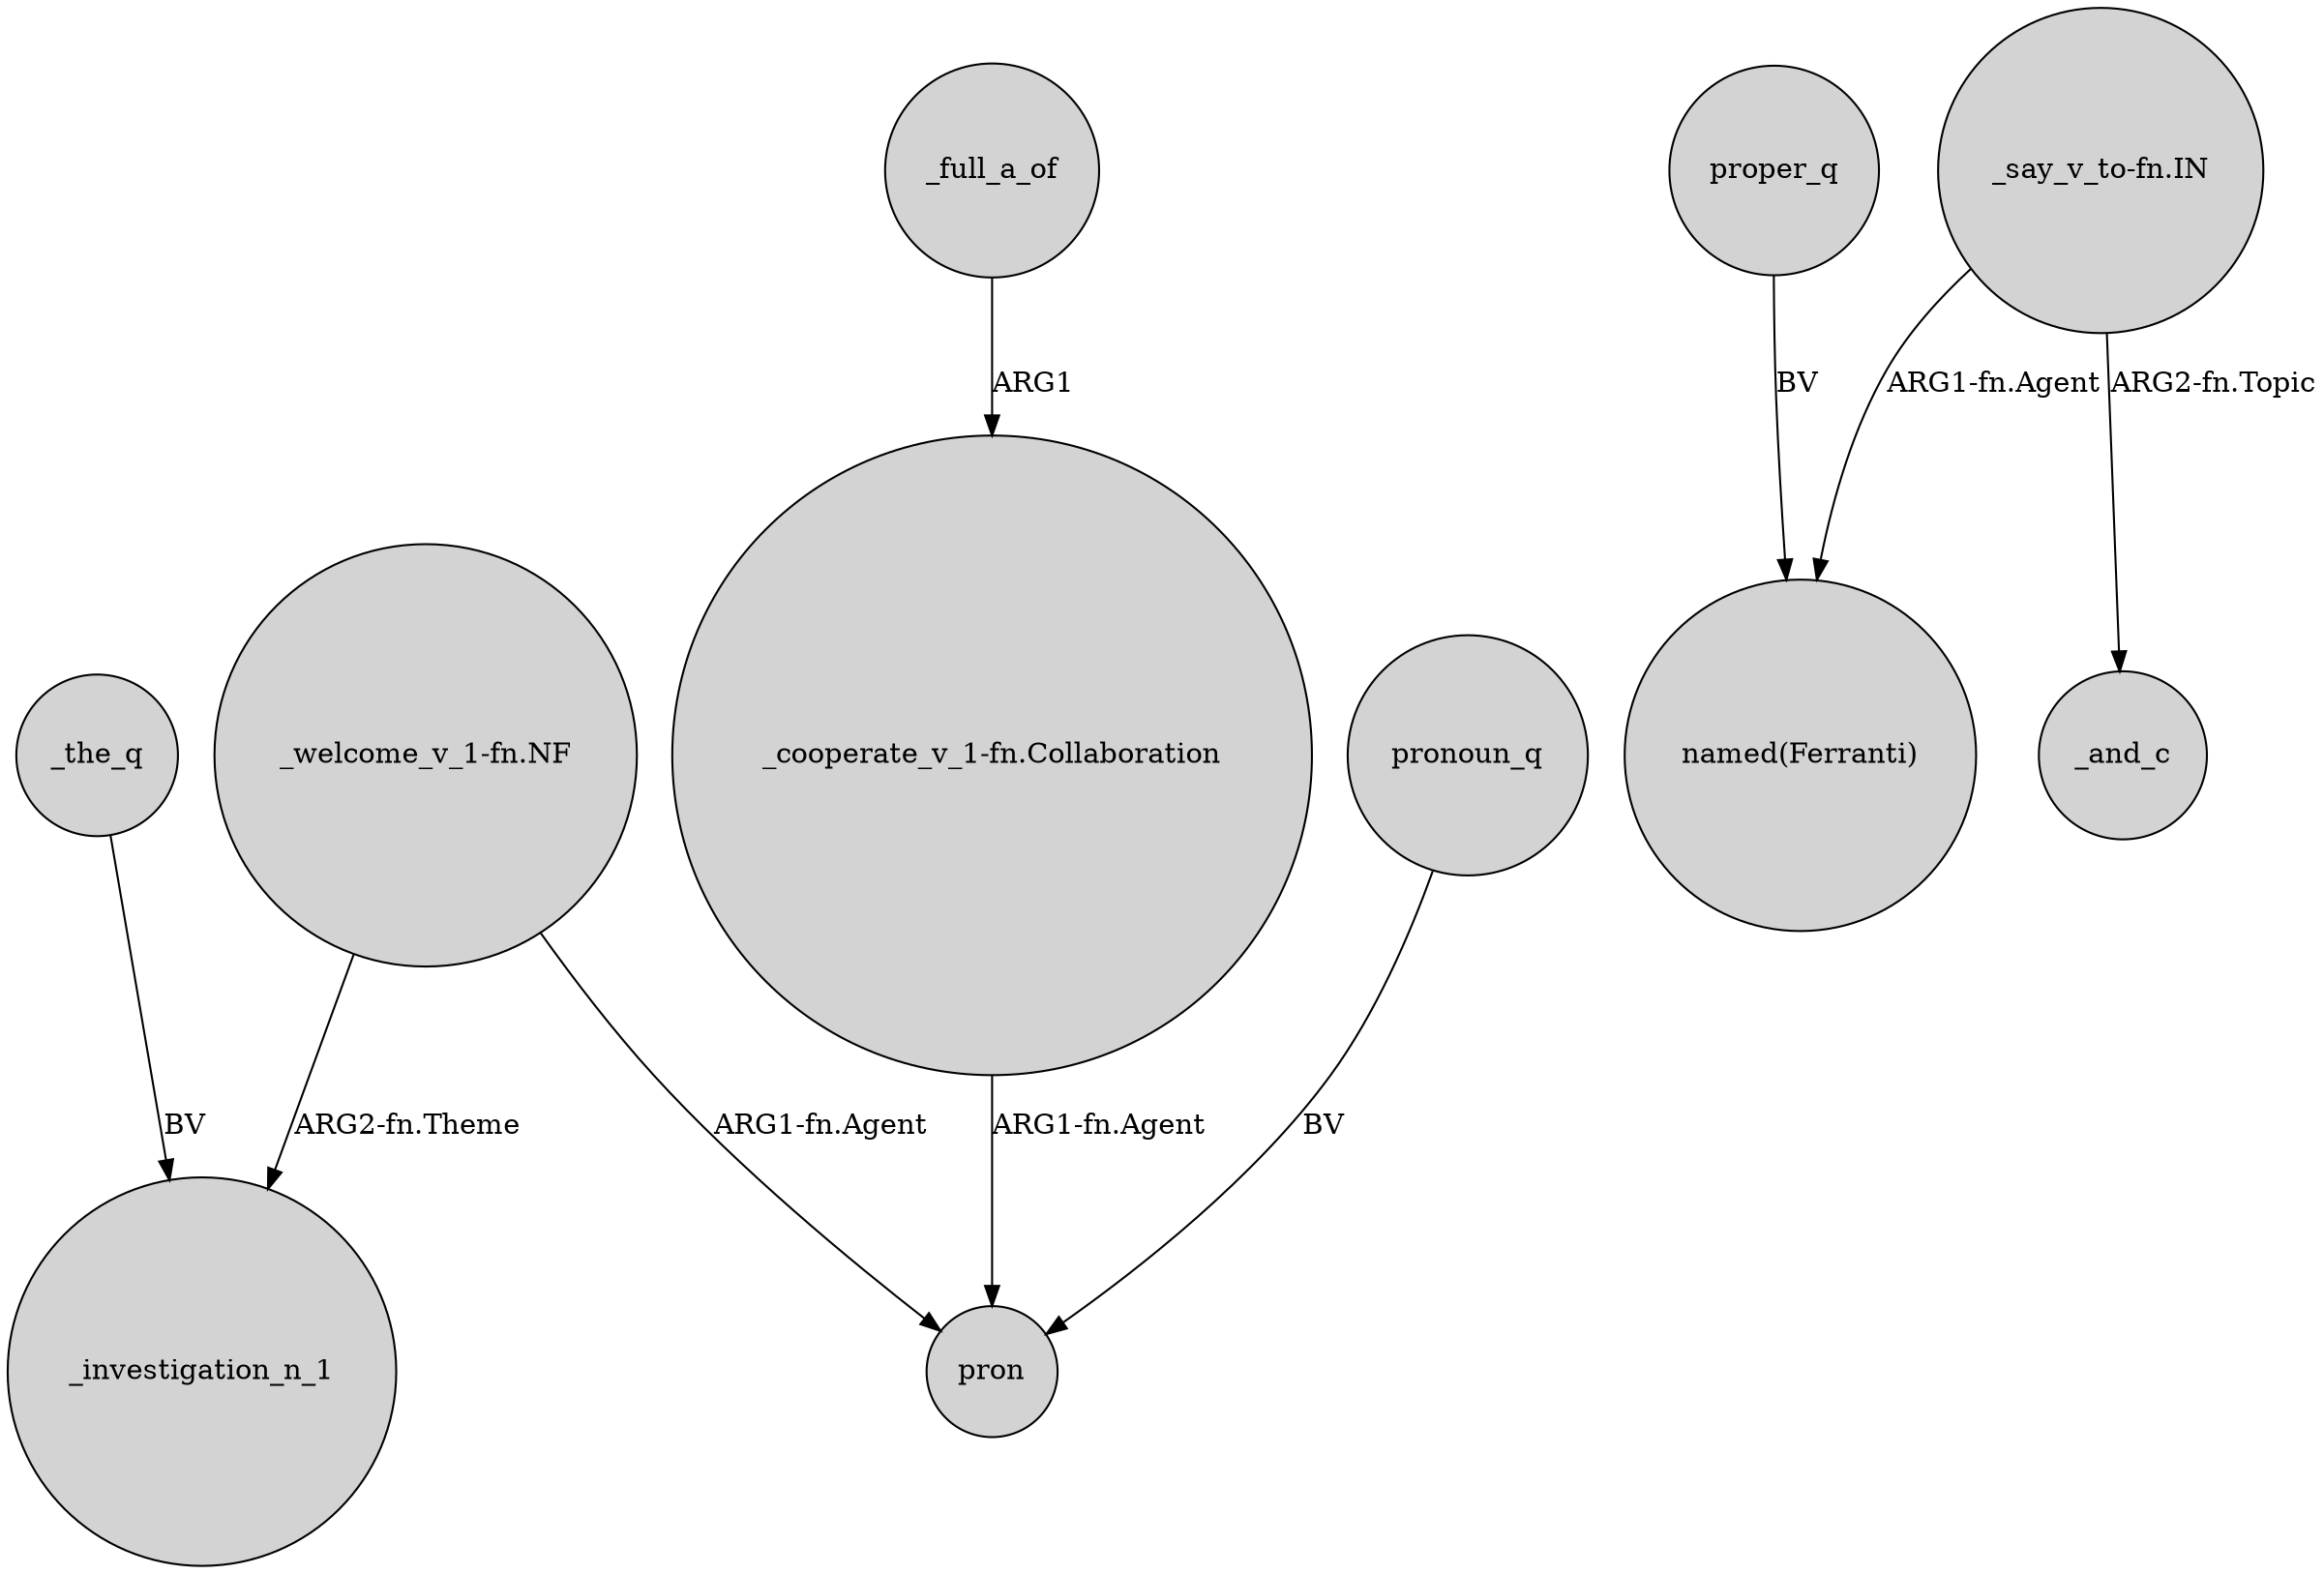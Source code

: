 digraph {
	node [shape=circle style=filled]
	"_cooperate_v_1-fn.Collaboration" -> pron [label="ARG1-fn.Agent"]
	"_welcome_v_1-fn.NF" -> _investigation_n_1 [label="ARG2-fn.Theme"]
	proper_q -> "named(Ferranti)" [label=BV]
	pronoun_q -> pron [label=BV]
	"_say_v_to-fn.IN" -> _and_c [label="ARG2-fn.Topic"]
	_the_q -> _investigation_n_1 [label=BV]
	_full_a_of -> "_cooperate_v_1-fn.Collaboration" [label=ARG1]
	"_say_v_to-fn.IN" -> "named(Ferranti)" [label="ARG1-fn.Agent"]
	"_welcome_v_1-fn.NF" -> pron [label="ARG1-fn.Agent"]
}
